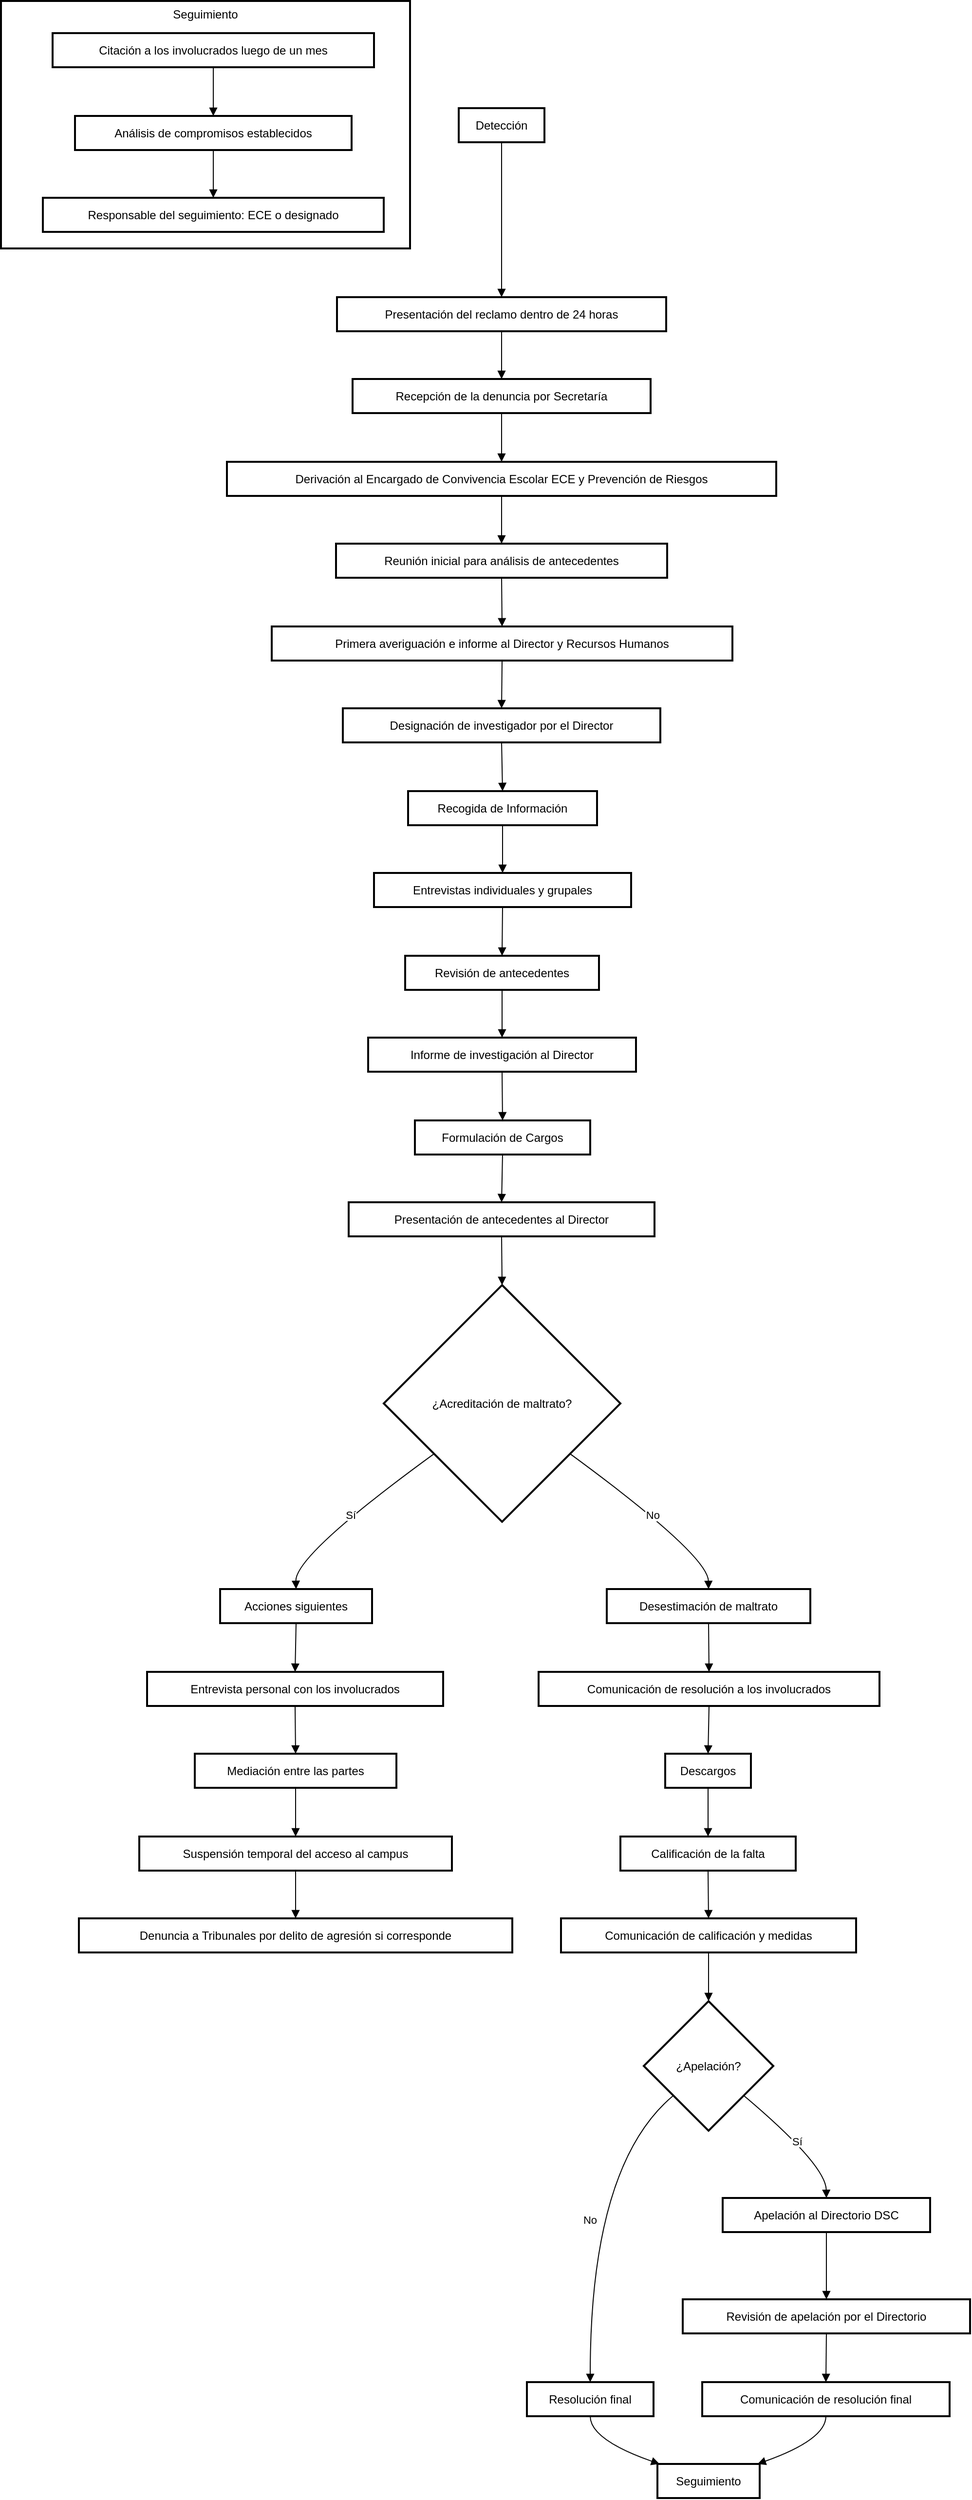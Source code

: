 <mxfile version="24.6.2" type="github">
  <diagram name="Página-1" id="11uzdVIoBb2aqODJJWKl">
    <mxGraphModel dx="954" dy="532" grid="1" gridSize="10" guides="1" tooltips="1" connect="1" arrows="1" fold="1" page="1" pageScale="1" pageWidth="827" pageHeight="1169" math="0" shadow="0">
      <root>
        <mxCell id="0" />
        <mxCell id="1" parent="0" />
        <mxCell id="byQ5ieqletRXmkz66bu8-1" value="Seguimiento" style="whiteSpace=wrap;strokeWidth=2;verticalAlign=top;" vertex="1" parent="1">
          <mxGeometry x="20" y="20" width="420" height="254" as="geometry" />
        </mxCell>
        <mxCell id="byQ5ieqletRXmkz66bu8-2" value="Citación a los involucrados luego de un mes" style="whiteSpace=wrap;strokeWidth=2;" vertex="1" parent="byQ5ieqletRXmkz66bu8-1">
          <mxGeometry x="53" y="33" width="330" height="35" as="geometry" />
        </mxCell>
        <mxCell id="byQ5ieqletRXmkz66bu8-3" value="Análisis de compromisos establecidos" style="whiteSpace=wrap;strokeWidth=2;" vertex="1" parent="byQ5ieqletRXmkz66bu8-1">
          <mxGeometry x="76" y="118" width="284" height="35" as="geometry" />
        </mxCell>
        <mxCell id="byQ5ieqletRXmkz66bu8-4" value="Responsable del seguimiento: ECE o designado" style="whiteSpace=wrap;strokeWidth=2;" vertex="1" parent="byQ5ieqletRXmkz66bu8-1">
          <mxGeometry x="43" y="202" width="350" height="35" as="geometry" />
        </mxCell>
        <mxCell id="byQ5ieqletRXmkz66bu8-5" value="" style="curved=1;startArrow=none;endArrow=block;exitX=0.5;exitY=0.99;entryX=0.5;entryY=-0.01;rounded=0;" edge="1" parent="byQ5ieqletRXmkz66bu8-1" source="byQ5ieqletRXmkz66bu8-2" target="byQ5ieqletRXmkz66bu8-3">
          <mxGeometry relative="1" as="geometry">
            <Array as="points" />
          </mxGeometry>
        </mxCell>
        <mxCell id="byQ5ieqletRXmkz66bu8-6" value="" style="curved=1;startArrow=none;endArrow=block;exitX=0.5;exitY=0.97;entryX=0.5;entryY=0;rounded=0;" edge="1" parent="byQ5ieqletRXmkz66bu8-1" source="byQ5ieqletRXmkz66bu8-3" target="byQ5ieqletRXmkz66bu8-4">
          <mxGeometry relative="1" as="geometry">
            <Array as="points" />
          </mxGeometry>
        </mxCell>
        <mxCell id="byQ5ieqletRXmkz66bu8-7" value="Detección" style="whiteSpace=wrap;strokeWidth=2;" vertex="1" parent="1">
          <mxGeometry x="490" y="130" width="88" height="35" as="geometry" />
        </mxCell>
        <mxCell id="byQ5ieqletRXmkz66bu8-8" value="Presentación del reclamo dentro de 24 horas" style="whiteSpace=wrap;strokeWidth=2;" vertex="1" parent="1">
          <mxGeometry x="365" y="324" width="338" height="35" as="geometry" />
        </mxCell>
        <mxCell id="byQ5ieqletRXmkz66bu8-9" value="Recepción de la denuncia por Secretaría" style="whiteSpace=wrap;strokeWidth=2;" vertex="1" parent="1">
          <mxGeometry x="381" y="408" width="306" height="35" as="geometry" />
        </mxCell>
        <mxCell id="byQ5ieqletRXmkz66bu8-10" value="Derivación al Encargado de Convivencia Escolar ECE y Prevención de Riesgos" style="whiteSpace=wrap;strokeWidth=2;" vertex="1" parent="1">
          <mxGeometry x="252" y="493" width="564" height="35" as="geometry" />
        </mxCell>
        <mxCell id="byQ5ieqletRXmkz66bu8-11" value="Reunión inicial para análisis de antecedentes" style="whiteSpace=wrap;strokeWidth=2;" vertex="1" parent="1">
          <mxGeometry x="364" y="577" width="340" height="35" as="geometry" />
        </mxCell>
        <mxCell id="byQ5ieqletRXmkz66bu8-12" value="Primera averiguación e informe al Director y Recursos Humanos" style="whiteSpace=wrap;strokeWidth=2;" vertex="1" parent="1">
          <mxGeometry x="298" y="662" width="473" height="35" as="geometry" />
        </mxCell>
        <mxCell id="byQ5ieqletRXmkz66bu8-13" value="Designación de investigador por el Director" style="whiteSpace=wrap;strokeWidth=2;" vertex="1" parent="1">
          <mxGeometry x="371" y="746" width="326" height="35" as="geometry" />
        </mxCell>
        <mxCell id="byQ5ieqletRXmkz66bu8-14" value="Recogida de Información" style="whiteSpace=wrap;strokeWidth=2;" vertex="1" parent="1">
          <mxGeometry x="438" y="831" width="194" height="35" as="geometry" />
        </mxCell>
        <mxCell id="byQ5ieqletRXmkz66bu8-15" value="Entrevistas individuales y grupales" style="whiteSpace=wrap;strokeWidth=2;" vertex="1" parent="1">
          <mxGeometry x="403" y="915" width="264" height="35" as="geometry" />
        </mxCell>
        <mxCell id="byQ5ieqletRXmkz66bu8-16" value="Revisión de antecedentes" style="whiteSpace=wrap;strokeWidth=2;" vertex="1" parent="1">
          <mxGeometry x="435" y="1000" width="199" height="35" as="geometry" />
        </mxCell>
        <mxCell id="byQ5ieqletRXmkz66bu8-17" value="Informe de investigación al Director" style="whiteSpace=wrap;strokeWidth=2;" vertex="1" parent="1">
          <mxGeometry x="397" y="1084" width="275" height="35" as="geometry" />
        </mxCell>
        <mxCell id="byQ5ieqletRXmkz66bu8-18" value="Formulación de Cargos" style="whiteSpace=wrap;strokeWidth=2;" vertex="1" parent="1">
          <mxGeometry x="445" y="1169" width="180" height="35" as="geometry" />
        </mxCell>
        <mxCell id="byQ5ieqletRXmkz66bu8-19" value="Presentación de antecedentes al Director" style="whiteSpace=wrap;strokeWidth=2;" vertex="1" parent="1">
          <mxGeometry x="377" y="1253" width="314" height="35" as="geometry" />
        </mxCell>
        <mxCell id="byQ5ieqletRXmkz66bu8-20" value="¿Acreditación de maltrato?" style="rhombus;strokeWidth=2;whiteSpace=wrap;" vertex="1" parent="1">
          <mxGeometry x="413" y="1338" width="243" height="243" as="geometry" />
        </mxCell>
        <mxCell id="byQ5ieqletRXmkz66bu8-21" value="Acciones siguientes" style="whiteSpace=wrap;strokeWidth=2;" vertex="1" parent="1">
          <mxGeometry x="245" y="1650" width="156" height="35" as="geometry" />
        </mxCell>
        <mxCell id="byQ5ieqletRXmkz66bu8-22" value="Desestimación de maltrato" style="whiteSpace=wrap;strokeWidth=2;" vertex="1" parent="1">
          <mxGeometry x="642" y="1650" width="209" height="35" as="geometry" />
        </mxCell>
        <mxCell id="byQ5ieqletRXmkz66bu8-23" value="Entrevista personal con los involucrados" style="whiteSpace=wrap;strokeWidth=2;" vertex="1" parent="1">
          <mxGeometry x="170" y="1735" width="304" height="35" as="geometry" />
        </mxCell>
        <mxCell id="byQ5ieqletRXmkz66bu8-24" value="Mediación entre las partes" style="whiteSpace=wrap;strokeWidth=2;" vertex="1" parent="1">
          <mxGeometry x="219" y="1819" width="207" height="35" as="geometry" />
        </mxCell>
        <mxCell id="byQ5ieqletRXmkz66bu8-25" value="Suspensión temporal del acceso al campus" style="whiteSpace=wrap;strokeWidth=2;" vertex="1" parent="1">
          <mxGeometry x="162" y="1904" width="321" height="35" as="geometry" />
        </mxCell>
        <mxCell id="byQ5ieqletRXmkz66bu8-26" value="Denuncia a Tribunales por delito de agresión si corresponde" style="whiteSpace=wrap;strokeWidth=2;" vertex="1" parent="1">
          <mxGeometry x="100" y="1988" width="445" height="35" as="geometry" />
        </mxCell>
        <mxCell id="byQ5ieqletRXmkz66bu8-27" value="Comunicación de resolución a los involucrados" style="whiteSpace=wrap;strokeWidth=2;" vertex="1" parent="1">
          <mxGeometry x="572" y="1735" width="350" height="35" as="geometry" />
        </mxCell>
        <mxCell id="byQ5ieqletRXmkz66bu8-28" value="Descargos" style="whiteSpace=wrap;strokeWidth=2;" vertex="1" parent="1">
          <mxGeometry x="702" y="1819" width="88" height="35" as="geometry" />
        </mxCell>
        <mxCell id="byQ5ieqletRXmkz66bu8-29" value="Calificación de la falta" style="whiteSpace=wrap;strokeWidth=2;" vertex="1" parent="1">
          <mxGeometry x="656" y="1904" width="180" height="35" as="geometry" />
        </mxCell>
        <mxCell id="byQ5ieqletRXmkz66bu8-30" value="Comunicación de calificación y medidas" style="whiteSpace=wrap;strokeWidth=2;" vertex="1" parent="1">
          <mxGeometry x="595" y="1988" width="303" height="35" as="geometry" />
        </mxCell>
        <mxCell id="byQ5ieqletRXmkz66bu8-31" value="¿Apelación?" style="rhombus;strokeWidth=2;whiteSpace=wrap;" vertex="1" parent="1">
          <mxGeometry x="680" y="2073" width="133" height="133" as="geometry" />
        </mxCell>
        <mxCell id="byQ5ieqletRXmkz66bu8-32" value="Apelación al Directorio DSC" style="whiteSpace=wrap;strokeWidth=2;" vertex="1" parent="1">
          <mxGeometry x="761" y="2275" width="213" height="35" as="geometry" />
        </mxCell>
        <mxCell id="byQ5ieqletRXmkz66bu8-33" value="Resolución final" style="whiteSpace=wrap;strokeWidth=2;" vertex="1" parent="1">
          <mxGeometry x="560" y="2464" width="130" height="35" as="geometry" />
        </mxCell>
        <mxCell id="byQ5ieqletRXmkz66bu8-34" value="Revisión de apelación por el Directorio" style="whiteSpace=wrap;strokeWidth=2;" vertex="1" parent="1">
          <mxGeometry x="720" y="2379" width="295" height="35" as="geometry" />
        </mxCell>
        <mxCell id="byQ5ieqletRXmkz66bu8-35" value="Comunicación de resolución final" style="whiteSpace=wrap;strokeWidth=2;" vertex="1" parent="1">
          <mxGeometry x="740" y="2464" width="254" height="35" as="geometry" />
        </mxCell>
        <mxCell id="byQ5ieqletRXmkz66bu8-36" value="Seguimiento" style="whiteSpace=wrap;strokeWidth=2;" vertex="1" parent="1">
          <mxGeometry x="694" y="2548" width="105" height="35" as="geometry" />
        </mxCell>
        <mxCell id="byQ5ieqletRXmkz66bu8-37" value="" style="curved=1;startArrow=none;endArrow=block;exitX=0.5;exitY=0.97;entryX=0.5;entryY=-0.01;rounded=0;" edge="1" parent="1" source="byQ5ieqletRXmkz66bu8-7" target="byQ5ieqletRXmkz66bu8-8">
          <mxGeometry relative="1" as="geometry">
            <Array as="points" />
          </mxGeometry>
        </mxCell>
        <mxCell id="byQ5ieqletRXmkz66bu8-38" value="" style="curved=1;startArrow=none;endArrow=block;exitX=0.5;exitY=0.97;entryX=0.5;entryY=0;rounded=0;" edge="1" parent="1" source="byQ5ieqletRXmkz66bu8-8" target="byQ5ieqletRXmkz66bu8-9">
          <mxGeometry relative="1" as="geometry">
            <Array as="points" />
          </mxGeometry>
        </mxCell>
        <mxCell id="byQ5ieqletRXmkz66bu8-39" value="" style="curved=1;startArrow=none;endArrow=block;exitX=0.5;exitY=0.99;entryX=0.5;entryY=-0.01;rounded=0;" edge="1" parent="1" source="byQ5ieqletRXmkz66bu8-9" target="byQ5ieqletRXmkz66bu8-10">
          <mxGeometry relative="1" as="geometry">
            <Array as="points" />
          </mxGeometry>
        </mxCell>
        <mxCell id="byQ5ieqletRXmkz66bu8-40" value="" style="curved=1;startArrow=none;endArrow=block;exitX=0.5;exitY=0.97;entryX=0.5;entryY=0;rounded=0;" edge="1" parent="1" source="byQ5ieqletRXmkz66bu8-10" target="byQ5ieqletRXmkz66bu8-11">
          <mxGeometry relative="1" as="geometry">
            <Array as="points" />
          </mxGeometry>
        </mxCell>
        <mxCell id="byQ5ieqletRXmkz66bu8-41" value="" style="curved=1;startArrow=none;endArrow=block;exitX=0.5;exitY=0.99;entryX=0.5;entryY=-0.01;rounded=0;" edge="1" parent="1" source="byQ5ieqletRXmkz66bu8-11" target="byQ5ieqletRXmkz66bu8-12">
          <mxGeometry relative="1" as="geometry">
            <Array as="points" />
          </mxGeometry>
        </mxCell>
        <mxCell id="byQ5ieqletRXmkz66bu8-42" value="" style="curved=1;startArrow=none;endArrow=block;exitX=0.5;exitY=0.97;entryX=0.5;entryY=0;rounded=0;" edge="1" parent="1" source="byQ5ieqletRXmkz66bu8-12" target="byQ5ieqletRXmkz66bu8-13">
          <mxGeometry relative="1" as="geometry">
            <Array as="points" />
          </mxGeometry>
        </mxCell>
        <mxCell id="byQ5ieqletRXmkz66bu8-43" value="" style="curved=1;startArrow=none;endArrow=block;exitX=0.5;exitY=0.99;entryX=0.5;entryY=-0.01;rounded=0;" edge="1" parent="1" source="byQ5ieqletRXmkz66bu8-13" target="byQ5ieqletRXmkz66bu8-14">
          <mxGeometry relative="1" as="geometry">
            <Array as="points" />
          </mxGeometry>
        </mxCell>
        <mxCell id="byQ5ieqletRXmkz66bu8-44" value="" style="curved=1;startArrow=none;endArrow=block;exitX=0.5;exitY=0.97;entryX=0.5;entryY=0;rounded=0;" edge="1" parent="1" source="byQ5ieqletRXmkz66bu8-14" target="byQ5ieqletRXmkz66bu8-15">
          <mxGeometry relative="1" as="geometry">
            <Array as="points" />
          </mxGeometry>
        </mxCell>
        <mxCell id="byQ5ieqletRXmkz66bu8-45" value="" style="curved=1;startArrow=none;endArrow=block;exitX=0.5;exitY=0.99;entryX=0.5;entryY=-0.01;rounded=0;" edge="1" parent="1" source="byQ5ieqletRXmkz66bu8-15" target="byQ5ieqletRXmkz66bu8-16">
          <mxGeometry relative="1" as="geometry">
            <Array as="points" />
          </mxGeometry>
        </mxCell>
        <mxCell id="byQ5ieqletRXmkz66bu8-46" value="" style="curved=1;startArrow=none;endArrow=block;exitX=0.5;exitY=0.97;entryX=0.5;entryY=0;rounded=0;" edge="1" parent="1" source="byQ5ieqletRXmkz66bu8-16" target="byQ5ieqletRXmkz66bu8-17">
          <mxGeometry relative="1" as="geometry">
            <Array as="points" />
          </mxGeometry>
        </mxCell>
        <mxCell id="byQ5ieqletRXmkz66bu8-47" value="" style="curved=1;startArrow=none;endArrow=block;exitX=0.5;exitY=0.99;entryX=0.5;entryY=-0.01;rounded=0;" edge="1" parent="1" source="byQ5ieqletRXmkz66bu8-17" target="byQ5ieqletRXmkz66bu8-18">
          <mxGeometry relative="1" as="geometry">
            <Array as="points" />
          </mxGeometry>
        </mxCell>
        <mxCell id="byQ5ieqletRXmkz66bu8-48" value="" style="curved=1;startArrow=none;endArrow=block;exitX=0.5;exitY=0.97;entryX=0.5;entryY=0;rounded=0;" edge="1" parent="1" source="byQ5ieqletRXmkz66bu8-18" target="byQ5ieqletRXmkz66bu8-19">
          <mxGeometry relative="1" as="geometry">
            <Array as="points" />
          </mxGeometry>
        </mxCell>
        <mxCell id="byQ5ieqletRXmkz66bu8-49" value="" style="curved=1;startArrow=none;endArrow=block;exitX=0.5;exitY=0.99;entryX=0.5;entryY=0;rounded=0;" edge="1" parent="1" source="byQ5ieqletRXmkz66bu8-19" target="byQ5ieqletRXmkz66bu8-20">
          <mxGeometry relative="1" as="geometry">
            <Array as="points" />
          </mxGeometry>
        </mxCell>
        <mxCell id="byQ5ieqletRXmkz66bu8-50" value="Sí" style="curved=1;startArrow=none;endArrow=block;exitX=0;exitY=0.87;entryX=0.5;entryY=0.01;rounded=0;" edge="1" parent="1" source="byQ5ieqletRXmkz66bu8-20" target="byQ5ieqletRXmkz66bu8-21">
          <mxGeometry relative="1" as="geometry">
            <Array as="points">
              <mxPoint x="322" y="1615" />
            </Array>
          </mxGeometry>
        </mxCell>
        <mxCell id="byQ5ieqletRXmkz66bu8-51" value="No" style="curved=1;startArrow=none;endArrow=block;exitX=1;exitY=0.87;entryX=0.5;entryY=0.01;rounded=0;" edge="1" parent="1" source="byQ5ieqletRXmkz66bu8-20" target="byQ5ieqletRXmkz66bu8-22">
          <mxGeometry relative="1" as="geometry">
            <Array as="points">
              <mxPoint x="746" y="1615" />
            </Array>
          </mxGeometry>
        </mxCell>
        <mxCell id="byQ5ieqletRXmkz66bu8-52" value="" style="curved=1;startArrow=none;endArrow=block;exitX=0.5;exitY=0.99;entryX=0.5;entryY=-0.01;rounded=0;" edge="1" parent="1" source="byQ5ieqletRXmkz66bu8-21" target="byQ5ieqletRXmkz66bu8-23">
          <mxGeometry relative="1" as="geometry">
            <Array as="points" />
          </mxGeometry>
        </mxCell>
        <mxCell id="byQ5ieqletRXmkz66bu8-53" value="" style="curved=1;startArrow=none;endArrow=block;exitX=0.5;exitY=0.98;entryX=0.5;entryY=0.01;rounded=0;" edge="1" parent="1" source="byQ5ieqletRXmkz66bu8-23" target="byQ5ieqletRXmkz66bu8-24">
          <mxGeometry relative="1" as="geometry">
            <Array as="points" />
          </mxGeometry>
        </mxCell>
        <mxCell id="byQ5ieqletRXmkz66bu8-54" value="" style="curved=1;startArrow=none;endArrow=block;exitX=0.5;exitY=0.99;entryX=0.5;entryY=-0.01;rounded=0;" edge="1" parent="1" source="byQ5ieqletRXmkz66bu8-24" target="byQ5ieqletRXmkz66bu8-25">
          <mxGeometry relative="1" as="geometry">
            <Array as="points" />
          </mxGeometry>
        </mxCell>
        <mxCell id="byQ5ieqletRXmkz66bu8-55" value="" style="curved=1;startArrow=none;endArrow=block;exitX=0.5;exitY=0.98;entryX=0.5;entryY=0.01;rounded=0;" edge="1" parent="1" source="byQ5ieqletRXmkz66bu8-25" target="byQ5ieqletRXmkz66bu8-26">
          <mxGeometry relative="1" as="geometry">
            <Array as="points" />
          </mxGeometry>
        </mxCell>
        <mxCell id="byQ5ieqletRXmkz66bu8-56" value="" style="curved=1;startArrow=none;endArrow=block;exitX=0.5;exitY=0.99;entryX=0.5;entryY=-0.01;rounded=0;" edge="1" parent="1" source="byQ5ieqletRXmkz66bu8-22" target="byQ5ieqletRXmkz66bu8-27">
          <mxGeometry relative="1" as="geometry">
            <Array as="points" />
          </mxGeometry>
        </mxCell>
        <mxCell id="byQ5ieqletRXmkz66bu8-57" value="" style="curved=1;startArrow=none;endArrow=block;exitX=0.5;exitY=0.98;entryX=0.5;entryY=0.01;rounded=0;" edge="1" parent="1" source="byQ5ieqletRXmkz66bu8-27" target="byQ5ieqletRXmkz66bu8-28">
          <mxGeometry relative="1" as="geometry">
            <Array as="points" />
          </mxGeometry>
        </mxCell>
        <mxCell id="byQ5ieqletRXmkz66bu8-58" value="" style="curved=1;startArrow=none;endArrow=block;exitX=0.5;exitY=0.99;entryX=0.5;entryY=-0.01;rounded=0;" edge="1" parent="1" source="byQ5ieqletRXmkz66bu8-28" target="byQ5ieqletRXmkz66bu8-29">
          <mxGeometry relative="1" as="geometry">
            <Array as="points" />
          </mxGeometry>
        </mxCell>
        <mxCell id="byQ5ieqletRXmkz66bu8-59" value="" style="curved=1;startArrow=none;endArrow=block;exitX=0.5;exitY=0.98;entryX=0.5;entryY=0.01;rounded=0;" edge="1" parent="1" source="byQ5ieqletRXmkz66bu8-29" target="byQ5ieqletRXmkz66bu8-30">
          <mxGeometry relative="1" as="geometry">
            <Array as="points" />
          </mxGeometry>
        </mxCell>
        <mxCell id="byQ5ieqletRXmkz66bu8-60" value="" style="curved=1;startArrow=none;endArrow=block;exitX=0.5;exitY=0.99;entryX=0.5;entryY=0;rounded=0;" edge="1" parent="1" source="byQ5ieqletRXmkz66bu8-30" target="byQ5ieqletRXmkz66bu8-31">
          <mxGeometry relative="1" as="geometry">
            <Array as="points" />
          </mxGeometry>
        </mxCell>
        <mxCell id="byQ5ieqletRXmkz66bu8-61" value="Sí" style="curved=1;startArrow=none;endArrow=block;exitX=1;exitY=0.92;entryX=0.5;entryY=0.01;rounded=0;" edge="1" parent="1" source="byQ5ieqletRXmkz66bu8-31" target="byQ5ieqletRXmkz66bu8-32">
          <mxGeometry relative="1" as="geometry">
            <Array as="points">
              <mxPoint x="867" y="2241" />
            </Array>
          </mxGeometry>
        </mxCell>
        <mxCell id="byQ5ieqletRXmkz66bu8-62" value="No" style="curved=1;startArrow=none;endArrow=block;exitX=0;exitY=0.92;entryX=0.5;entryY=0;rounded=0;" edge="1" parent="1" source="byQ5ieqletRXmkz66bu8-31" target="byQ5ieqletRXmkz66bu8-33">
          <mxGeometry relative="1" as="geometry">
            <Array as="points">
              <mxPoint x="625" y="2241" />
            </Array>
          </mxGeometry>
        </mxCell>
        <mxCell id="byQ5ieqletRXmkz66bu8-63" value="" style="curved=1;startArrow=none;endArrow=block;exitX=0.5;exitY=1;entryX=0.5;entryY=0.01;rounded=0;" edge="1" parent="1" source="byQ5ieqletRXmkz66bu8-32" target="byQ5ieqletRXmkz66bu8-34">
          <mxGeometry relative="1" as="geometry">
            <Array as="points" />
          </mxGeometry>
        </mxCell>
        <mxCell id="byQ5ieqletRXmkz66bu8-64" value="" style="curved=1;startArrow=none;endArrow=block;exitX=0.5;exitY=1;entryX=0.5;entryY=0;rounded=0;" edge="1" parent="1" source="byQ5ieqletRXmkz66bu8-34" target="byQ5ieqletRXmkz66bu8-35">
          <mxGeometry relative="1" as="geometry">
            <Array as="points" />
          </mxGeometry>
        </mxCell>
        <mxCell id="byQ5ieqletRXmkz66bu8-65" value="" style="curved=1;startArrow=none;endArrow=block;exitX=0.5;exitY=0.99;entryX=0.03;entryY=0.01;rounded=0;" edge="1" parent="1" source="byQ5ieqletRXmkz66bu8-33" target="byQ5ieqletRXmkz66bu8-36">
          <mxGeometry relative="1" as="geometry">
            <Array as="points">
              <mxPoint x="625" y="2523" />
            </Array>
          </mxGeometry>
        </mxCell>
        <mxCell id="byQ5ieqletRXmkz66bu8-66" value="" style="curved=1;startArrow=none;endArrow=block;exitX=0.5;exitY=0.99;entryX=0.97;entryY=0.01;rounded=0;" edge="1" parent="1" source="byQ5ieqletRXmkz66bu8-35" target="byQ5ieqletRXmkz66bu8-36">
          <mxGeometry relative="1" as="geometry">
            <Array as="points">
              <mxPoint x="867" y="2523" />
            </Array>
          </mxGeometry>
        </mxCell>
      </root>
    </mxGraphModel>
  </diagram>
</mxfile>

